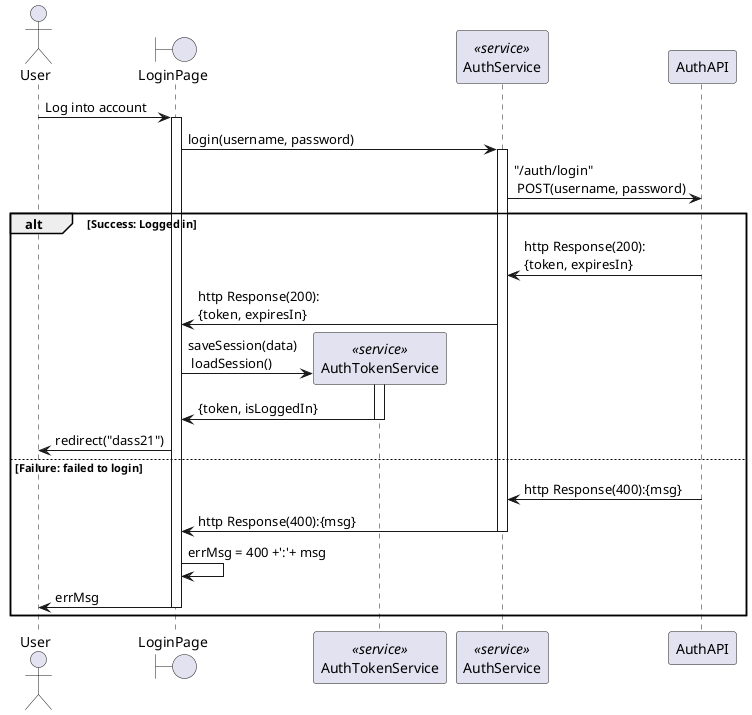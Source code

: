 @startuml

actor User
boundary LoginPage as login
participant AuthTokenService as authToken <<service>>
participant AuthService as auth <<service>>
participant AuthAPI

User -> login: Log into account

activate login
login -> auth: login(username, password)
activate auth
auth -> AuthAPI:"/auth/login"\n POST(username, password)
alt Success: Logged in
  auth <- AuthAPI:http Response(200):\n{token, expiresIn}
  login <- auth: http Response(200):\n{token, expiresIn}
  login -> authToken**: saveSession(data)\n loadSession()
  activate authToken
  authToken -> login: {token, isLoggedIn}
  deactivate authToken
  login -> User: redirect("dass21")
else Failure: failed to login
  auth <- AuthAPI:http Response(400):{msg}
  login <- auth: http Response(400):{msg}
  deactivate auth
  login -> login: errMsg = 400 +':'+ msg
  User <- login: errMsg
  deactivate login
end

@enduml
